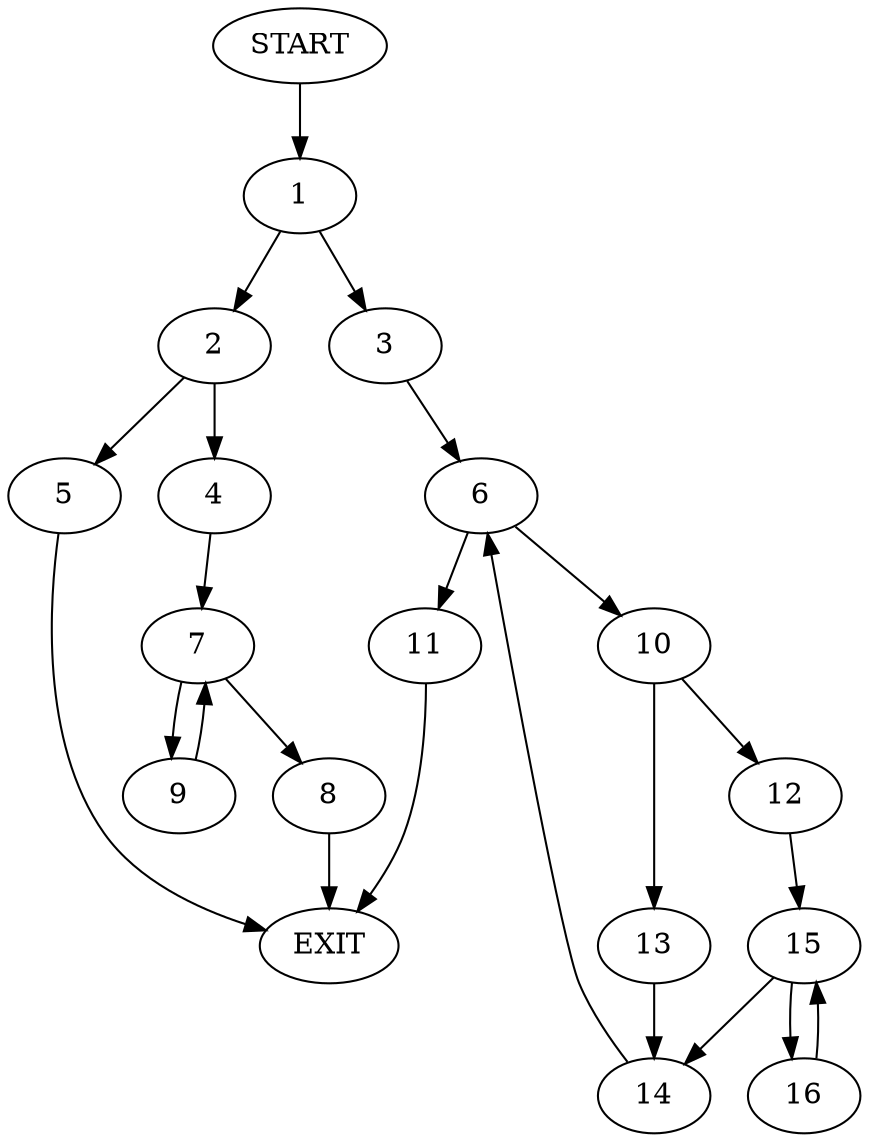 digraph {
0 [label="START"]
17 [label="EXIT"]
0 -> 1
1 -> 2
1 -> 3
2 -> 4
2 -> 5
3 -> 6
4 -> 7
5 -> 17
7 -> 8
7 -> 9
9 -> 7
8 -> 17
6 -> 10
6 -> 11
10 -> 12
10 -> 13
11 -> 17
13 -> 14
12 -> 15
14 -> 6
15 -> 16
15 -> 14
16 -> 15
}
